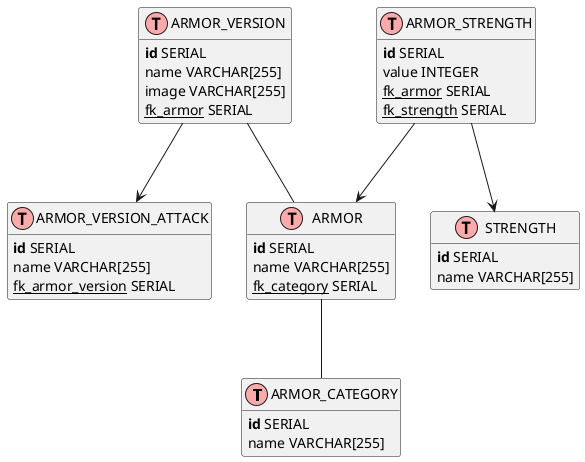 @startuml
' uncomment the line below if you're using computer with a retina display
' skinparam dpi 300
!define Table(name, desc) class name as "desc" << (T,#FFAAAA) >>
' we use bold for primary key
' green color for unique
' and underscore for not_null
!define primary_key(x) <b>x</b>
!define unique(x) <color:green>x</color>
!define foreign_key(x) <u>x</u>
' other tags available:
' <i></i>
' <back:COLOR></color>, where color is a color name or html color code
' (#FFAACC)
' see: http://plantuml.com/classes.html#More
hide methods
hide stereotypes

Table(ARMOR_CATEGORY, "ARMOR_CATEGORY") {
primary_key(id) SERIAL
name VARCHAR[255]
}

Table(ARMOR, "ARMOR") {
primary_key(id) SERIAL
name VARCHAR[255]
foreign_key(fk_category) SERIAL
}

Table(ARMOR_VERSION, "ARMOR_VERSION") {
primary_key(id) SERIAL
name VARCHAR[255]
image VARCHAR[255]
foreign_key(fk_armor) SERIAL
}

Table(STRENGTH, "STRENGTH") {
primary_key(id) SERIAL
name VARCHAR[255]
}

Table(ARMOR_STRENGTH, "ARMOR_STRENGTH") {
primary_key(id) SERIAL
value INTEGER
foreign_key(fk_armor) SERIAL
foreign_key(fk_strength) SERIAL
}

Table(ARMOR_VERSION_ATTACK, "ARMOR_VERSION_ATTACK") {
primary_key(id) SERIAL
name VARCHAR[255]
foreign_key(fk_armor_version) SERIAL
}

' relationships
' one-to-one relationship
ARMOR -- ARMOR_CATEGORY : ""
' one-to-one relationship
ARMOR_VERSION -- ARMOR : ""
' one-to-one relationship
ARMOR_STRENGTH --> ARMOR : ""
' one-to-one relationship
ARMOR_STRENGTH --> STRENGTH : ""
' one-to-many relationship
ARMOR_VERSION --> ARMOR_VERSION_ATTACK
@enduml
